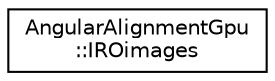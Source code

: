 digraph "Graphical Class Hierarchy"
{
  edge [fontname="Helvetica",fontsize="10",labelfontname="Helvetica",labelfontsize="10"];
  node [fontname="Helvetica",fontsize="10",shape=record];
  rankdir="LR";
  Node0 [label="AngularAlignmentGpu\l::IROimages",height=0.2,width=0.4,color="black", fillcolor="white", style="filled",URL="$structAngularAlignmentGpu_1_1IROimages.html"];
}
